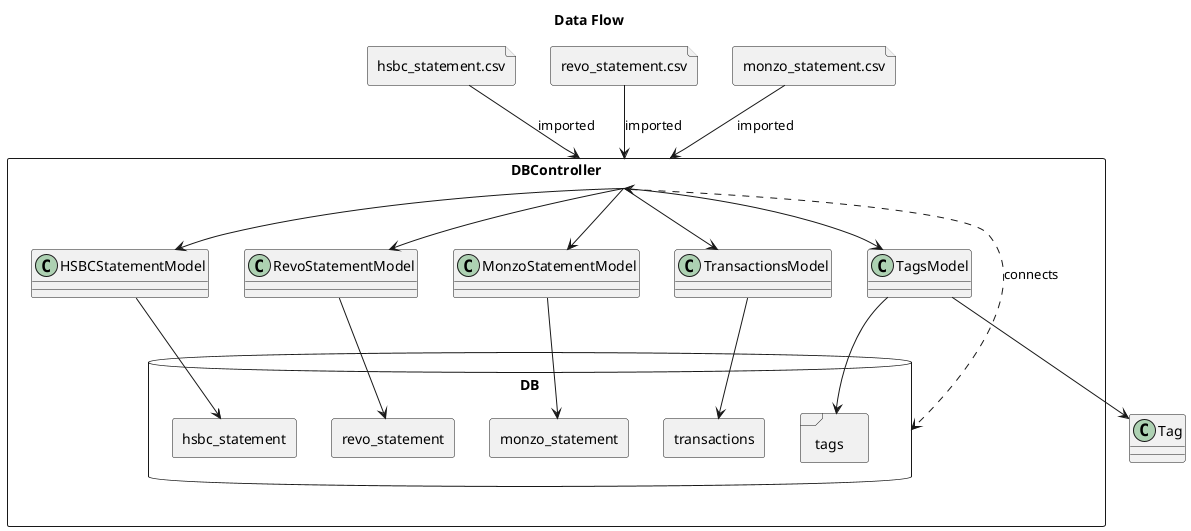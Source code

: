 @startuml
allowmixing
set separator None

title Data Flow

file hsbc_statement.csv
file revo_statement.csv
file monzo_statement.csv

rectangle DBController {
    database DB {

        frame tags
        rectangle transactions
        rectangle hsbc_statement
        rectangle revo_statement
        rectangle monzo_statement
    }

    class TagsModel
    class TransactionsModel
    class HSBCStatementModel
    class RevoStatementModel
    class MonzoStatementModel
}


' relations

DBController <..> DB : connects

hsbc_statement.csv --> DBController: imported
DBController --> HSBCStatementModel
HSBCStatementModel --> hsbc_statement

revo_statement.csv --> DBController: imported
DBController --> RevoStatementModel
RevoStatementModel --> revo_statement

monzo_statement.csv --> DBController: imported
DBController --> MonzoStatementModel
MonzoStatementModel --> monzo_statement

DBController --> TagsModel
TagsModel --> tags

DBController --> TransactionsModel
TransactionsModel --> transactions

class Tag
TagsModel --> Tag



'rectangle App
'hsbc_statement --> App
'revo_statement --> App
'monzo_statement --> App


@enduml